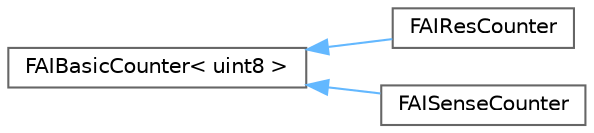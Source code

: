 digraph "Graphical Class Hierarchy"
{
 // INTERACTIVE_SVG=YES
 // LATEX_PDF_SIZE
  bgcolor="transparent";
  edge [fontname=Helvetica,fontsize=10,labelfontname=Helvetica,labelfontsize=10];
  node [fontname=Helvetica,fontsize=10,shape=box,height=0.2,width=0.4];
  rankdir="LR";
  Node0 [id="Node000000",label="FAIBasicCounter\< uint8 \>",height=0.2,width=0.4,color="grey40", fillcolor="white", style="filled",URL="$dc/d7e/structFAIBasicCounter.html",tooltip=" "];
  Node0 -> Node1 [id="edge3002_Node000000_Node000001",dir="back",color="steelblue1",style="solid",tooltip=" "];
  Node1 [id="Node000001",label="FAIResCounter",height=0.2,width=0.4,color="grey40", fillcolor="white", style="filled",URL="$d5/dd2/structFAIResCounter.html",tooltip=" "];
  Node0 -> Node2 [id="edge3003_Node000000_Node000002",dir="back",color="steelblue1",style="solid",tooltip=" "];
  Node2 [id="Node000002",label="FAISenseCounter",height=0.2,width=0.4,color="grey40", fillcolor="white", style="filled",URL="$dc/d5a/structFAISenseCounter.html",tooltip=" "];
}
